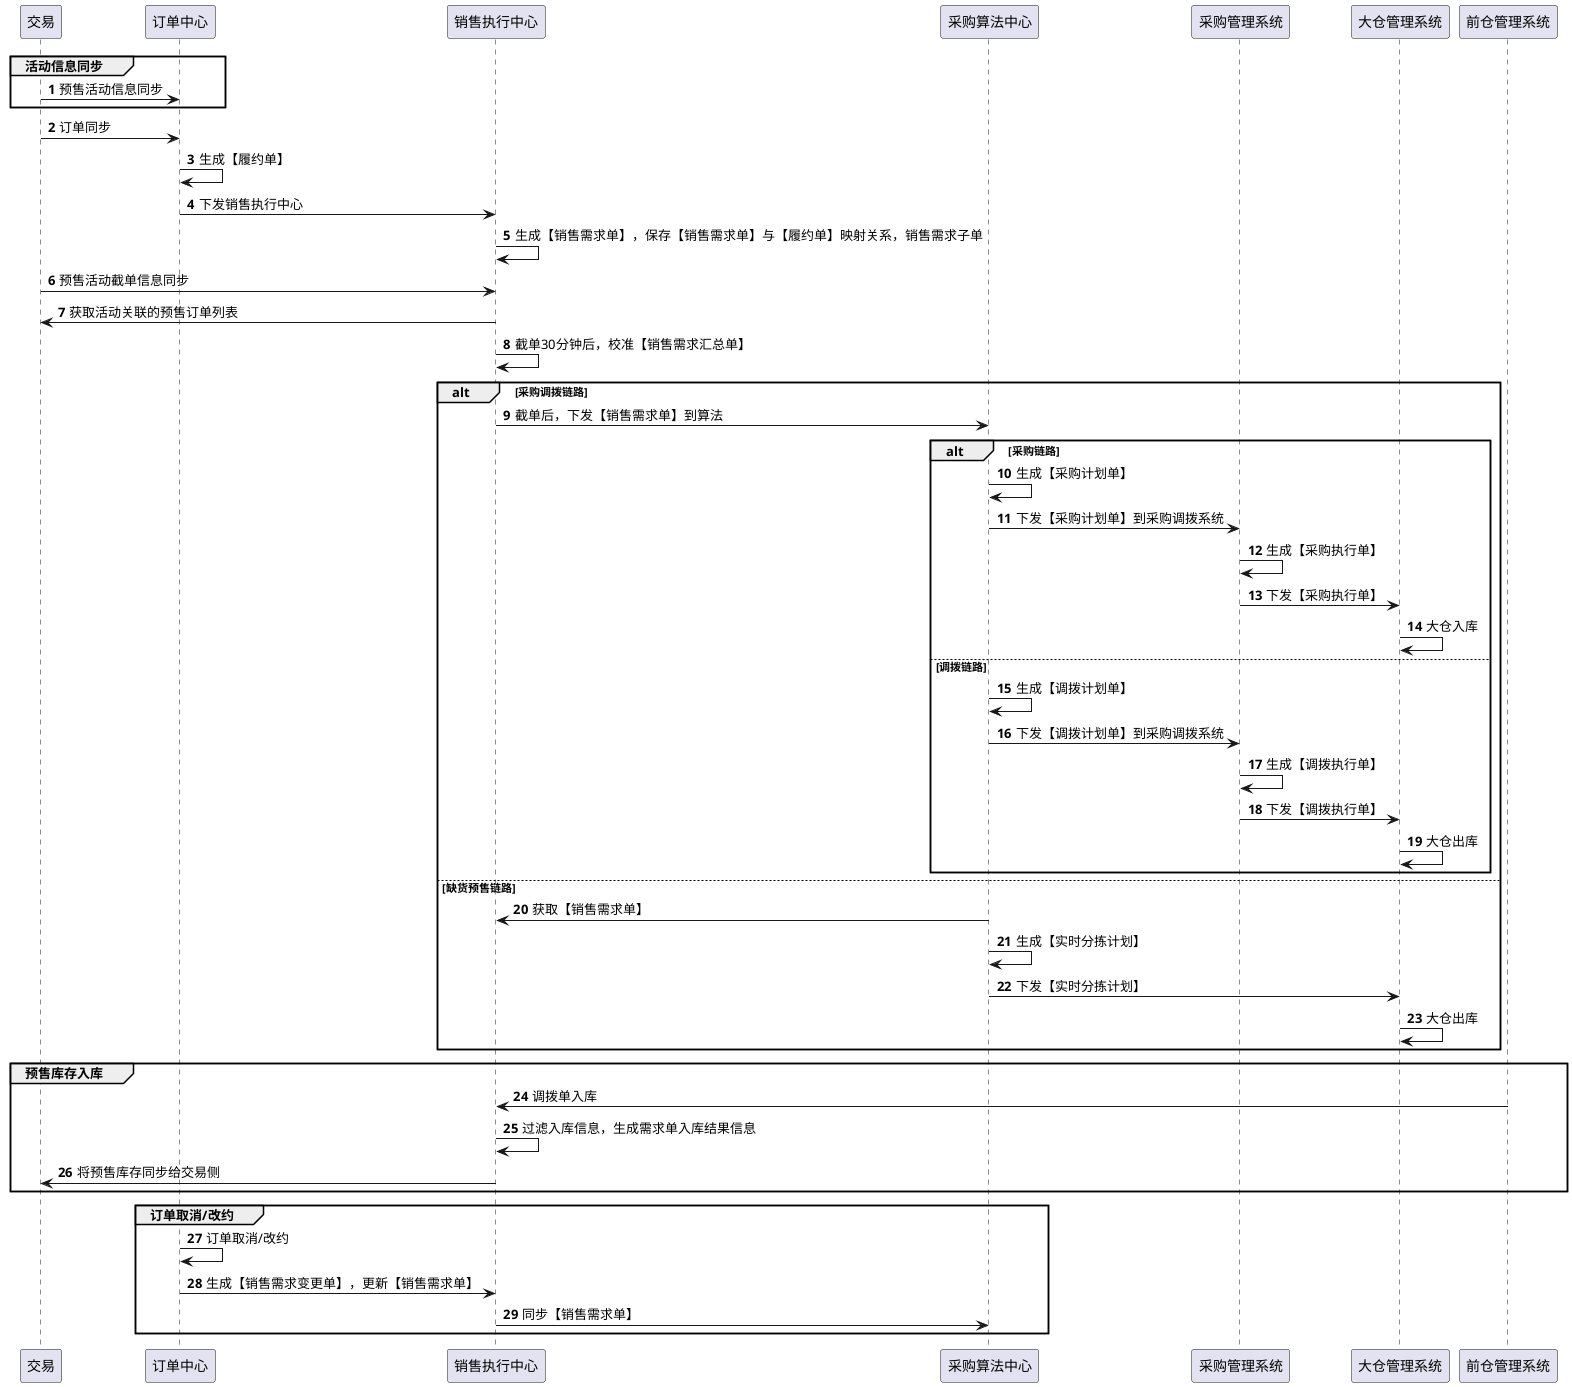 @startuml
'https://plantuml.com/component-diagram
'配送平台主流程
'!theme sandstone
autonumber


participant 交易 as T order 1
participant 订单中心 as O order 2
participant 销售执行中心 as S order 3
participant 采购算法中心 as A order 4
participant 采购管理系统 as P order 5
participant 大仓管理系统 as W order 6
participant 前仓管理系统 as F order 7

group 活动信息同步
T -> O : 预售活动信息同步
end

T -> O : 订单同步
O -> O : 生成【履约单】
O -> S : 下发销售执行中心
S -> S : 生成【销售需求单】，保存【销售需求单】与【履约单】映射关系，销售需求子单
T -> S : 预售活动截单信息同步
S -> T : 获取活动关联的预售订单列表
S -> S : 截单30分钟后，校准【销售需求汇总单】

alt 采购调拨链路

S -> A : 截单后，下发【销售需求单】到算法
alt 采购链路
A -> A : 生成【采购计划单】
A -> P : 下发【采购计划单】到采购调拨系统
P -> P : 生成【采购执行单】
P -> W : 下发【采购执行单】
W -> W : 大仓入库
else 调拨链路
A -> A : 生成【调拨计划单】
A -> P : 下发【调拨计划单】到采购调拨系统
P -> P : 生成【调拨执行单】
P -> W : 下发【调拨执行单】
W -> W : 大仓出库
end

else 缺货预售链路
A -> S : 获取【销售需求单】
A -> A : 生成【实时分拣计划】
A -> W : 下发【实时分拣计划】
W -> W : 大仓出库
end

group 预售库存入库
F -> S : 调拨单入库
S -> S : 过滤入库信息，生成需求单入库结果信息
S -> T : 将预售库存同步给交易侧
end

group 订单取消/改约
O -> O : 订单取消/改约
O -> S : 生成【销售需求变更单】，更新【销售需求单】
S -> A : 同步【销售需求单】
end

@enduml